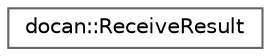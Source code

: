 digraph "Graphical Class Hierarchy"
{
 // LATEX_PDF_SIZE
  bgcolor="transparent";
  edge [fontname=Helvetica,fontsize=10,labelfontname=Helvetica,labelfontsize=10];
  node [fontname=Helvetica,fontsize=10,shape=box,height=0.2,width=0.4];
  rankdir="LR";
  Node0 [id="Node000000",label="docan::ReceiveResult",height=0.2,width=0.4,color="grey40", fillcolor="white", style="filled",URL="$da/d5d/classdocan_1_1ReceiveResult.html",tooltip=" "];
}

